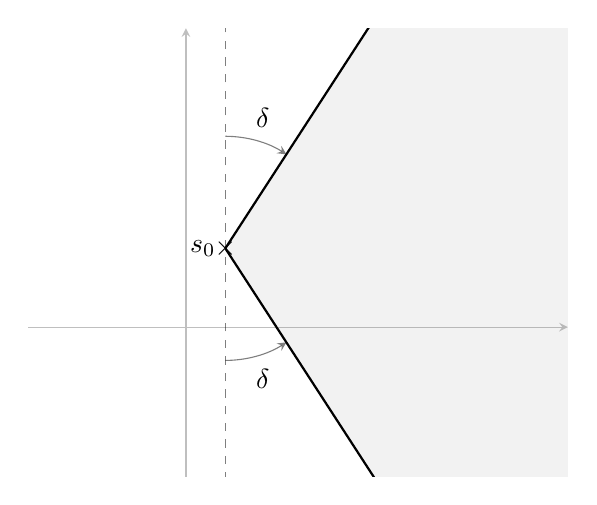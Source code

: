 %!TEX root = ../lectures.tex

\begin{tikzpicture}
  \begin{axis}[
      axis equal,
      axis x line = middle,
      axis y line = middle,
			axis line style=gray!50,
      xmin = 0,
      xmax = 3,
      ymin = -2,
      ymax = 4,
      %xlabel = $\Re$,
      %ylabel = $\Im$,
      every axis x label/.style = {
          at = {(ticklabel* cs:1.01)},
          anchor = west,
      },
      every axis y label/.style = {
          at = {(ticklabel* cs:1.01)},
          anchor = south,
      },
      %grid=both,
	    ytick=\empty,
	    xtick=\empty,
      ]

			\begin{scope}[xshift=0.5cm, yshift=1cm]
				\draw[white!0, fill=gray, opacity=0.1] (0, 0) -- (57:10) -- (-57:10) -- cycle;
				\draw[thick] (0, 0) -- (57:10);
				\draw[thick] (0, 0) -- (-57:10);
				\draw[-stealth, opacity=0.5] (0,1.5) arc(90:57:1.5);
				\node at (0.5, 1.75) {$\delta$};
				\draw[-stealth, opacity=0.5] (0,-1.5) arc(-90:-57:1.5);
				\node at (0.5, -1.75) {$\delta$};

				\draw[dashed, opacity=0.5] (0, -10) -- (0, 10);
				\node at (0, 0) {$\times$};
				\node[left] at (0, 0) {$s_0$};
			\end{scope}
  \end{axis}
\end{tikzpicture}
